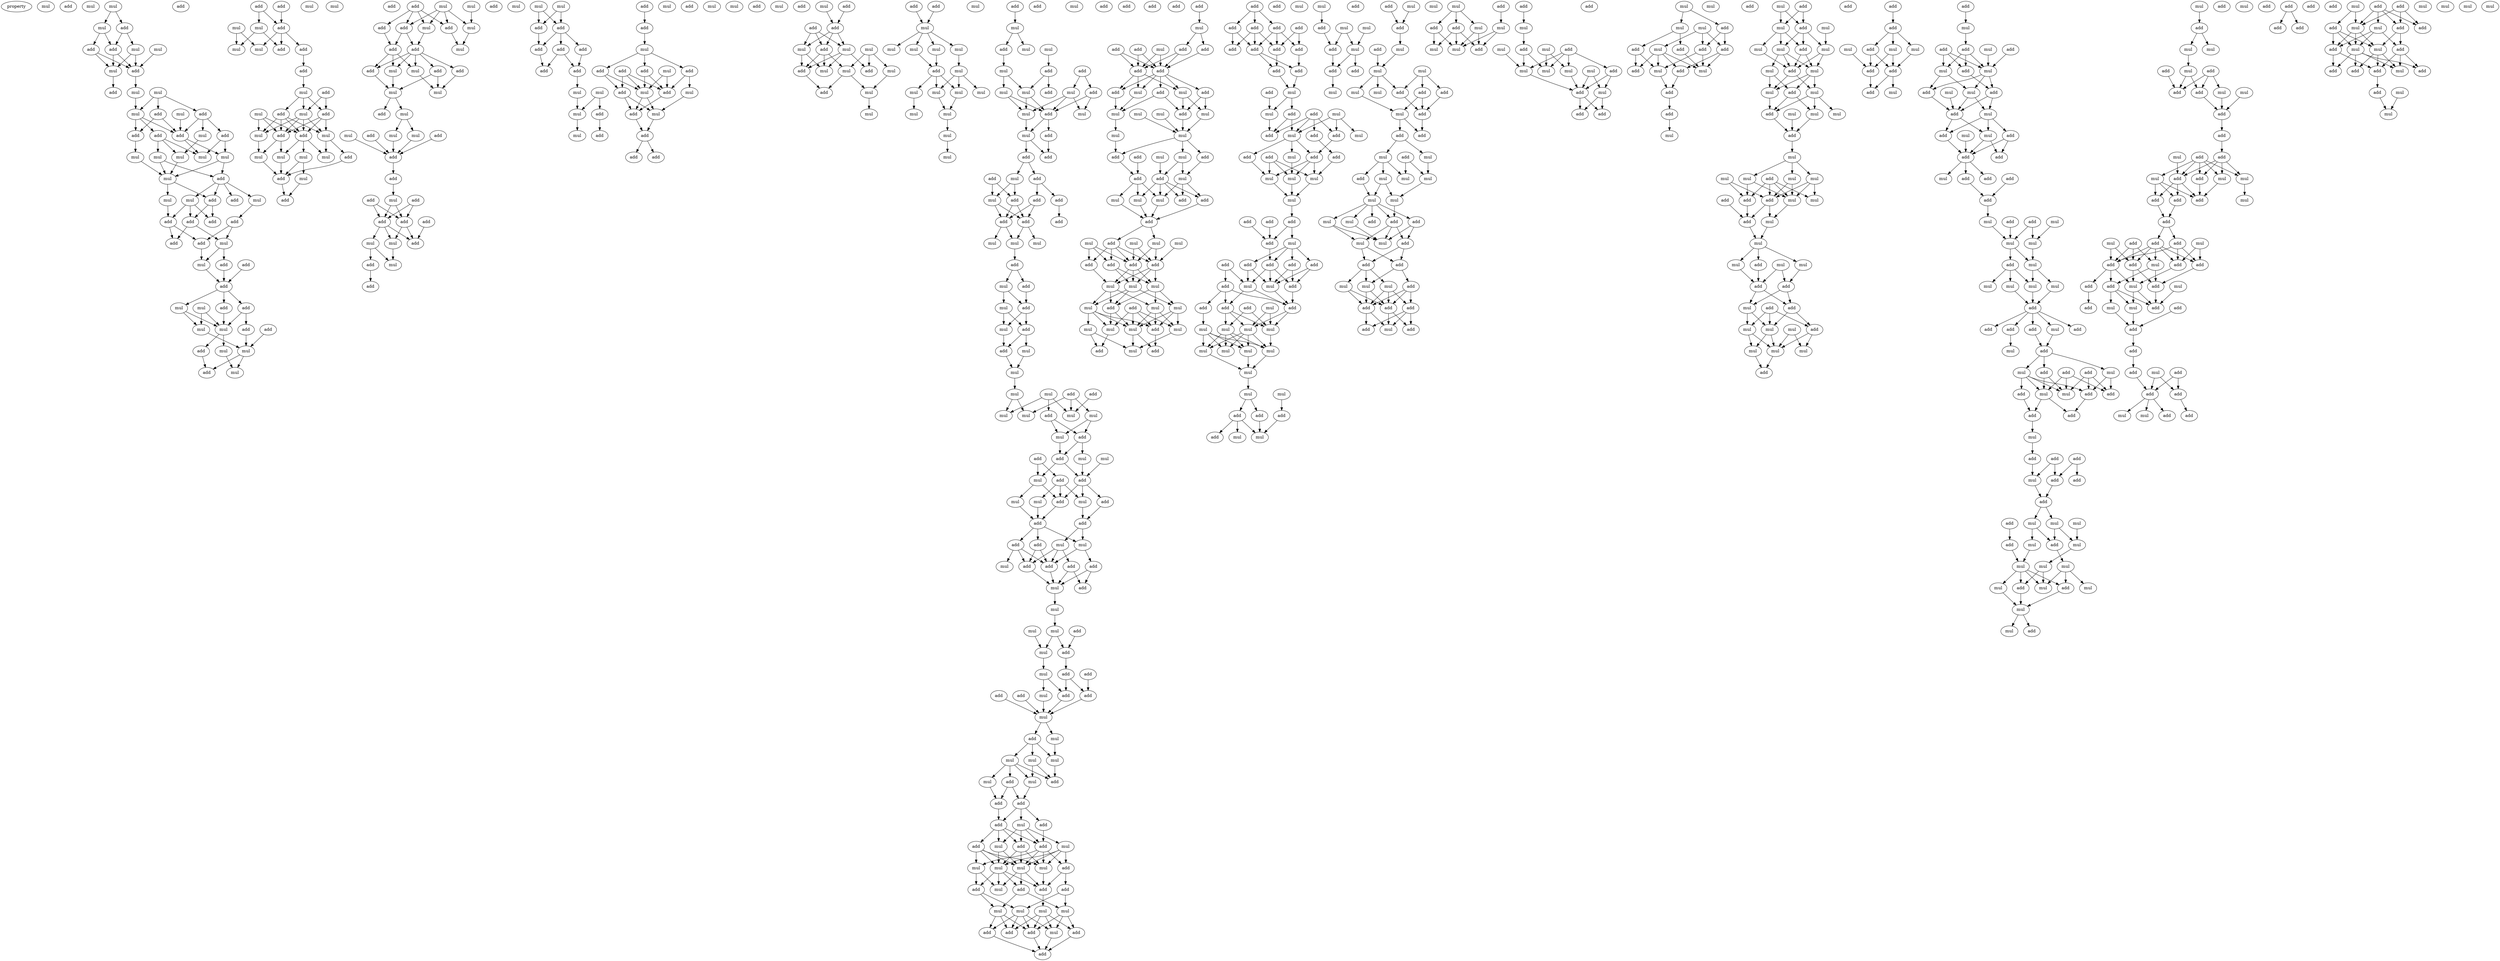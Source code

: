 digraph {
    node [fontcolor=black]
    property [mul=2,lf=1.3]
    0 [ label = mul ];
    1 [ label = add ];
    2 [ label = mul ];
    3 [ label = mul ];
    4 [ label = add ];
    5 [ label = mul ];
    6 [ label = add ];
    7 [ label = add ];
    8 [ label = add ];
    9 [ label = mul ];
    10 [ label = mul ];
    11 [ label = mul ];
    12 [ label = add ];
    13 [ label = mul ];
    14 [ label = mul ];
    15 [ label = add ];
    16 [ label = mul ];
    17 [ label = mul ];
    18 [ label = add ];
    19 [ label = add ];
    20 [ label = add ];
    21 [ label = add ];
    22 [ label = add ];
    23 [ label = mul ];
    24 [ label = add ];
    25 [ label = mul ];
    26 [ label = mul ];
    27 [ label = mul ];
    28 [ label = mul ];
    29 [ label = mul ];
    30 [ label = mul ];
    31 [ label = add ];
    32 [ label = add ];
    33 [ label = mul ];
    34 [ label = mul ];
    35 [ label = add ];
    36 [ label = mul ];
    37 [ label = add ];
    38 [ label = add ];
    39 [ label = add ];
    40 [ label = add ];
    41 [ label = add ];
    42 [ label = mul ];
    43 [ label = add ];
    44 [ label = add ];
    45 [ label = mul ];
    46 [ label = add ];
    47 [ label = add ];
    48 [ label = add ];
    49 [ label = add ];
    50 [ label = mul ];
    51 [ label = mul ];
    52 [ label = mul ];
    53 [ label = mul ];
    54 [ label = add ];
    55 [ label = add ];
    56 [ label = mul ];
    57 [ label = mul ];
    58 [ label = add ];
    59 [ label = add ];
    60 [ label = mul ];
    61 [ label = add ];
    62 [ label = add ];
    63 [ label = mul ];
    64 [ label = add ];
    65 [ label = mul ];
    66 [ label = mul ];
    67 [ label = mul ];
    68 [ label = mul ];
    69 [ label = add ];
    70 [ label = add ];
    71 [ label = add ];
    72 [ label = mul ];
    73 [ label = add ];
    74 [ label = mul ];
    75 [ label = mul ];
    76 [ label = add ];
    77 [ label = add ];
    78 [ label = add ];
    79 [ label = mul ];
    80 [ label = add ];
    81 [ label = mul ];
    82 [ label = mul ];
    83 [ label = add ];
    84 [ label = mul ];
    85 [ label = mul ];
    86 [ label = mul ];
    87 [ label = add ];
    88 [ label = mul ];
    89 [ label = mul ];
    90 [ label = add ];
    91 [ label = add ];
    92 [ label = mul ];
    93 [ label = add ];
    94 [ label = mul ];
    95 [ label = add ];
    96 [ label = mul ];
    97 [ label = add ];
    98 [ label = add ];
    99 [ label = mul ];
    100 [ label = add ];
    101 [ label = mul ];
    102 [ label = add ];
    103 [ label = mul ];
    104 [ label = mul ];
    105 [ label = add ];
    106 [ label = add ];
    107 [ label = add ];
    108 [ label = mul ];
    109 [ label = mul ];
    110 [ label = add ];
    111 [ label = mul ];
    112 [ label = mul ];
    113 [ label = add ];
    114 [ label = mul ];
    115 [ label = mul ];
    116 [ label = add ];
    117 [ label = add ];
    118 [ label = add ];
    119 [ label = add ];
    120 [ label = add ];
    121 [ label = mul ];
    122 [ label = add ];
    123 [ label = add ];
    124 [ label = add ];
    125 [ label = add ];
    126 [ label = mul ];
    127 [ label = mul ];
    128 [ label = add ];
    129 [ label = add ];
    130 [ label = mul ];
    131 [ label = add ];
    132 [ label = mul ];
    133 [ label = mul ];
    134 [ label = mul ];
    135 [ label = add ];
    136 [ label = add ];
    137 [ label = add ];
    138 [ label = add ];
    139 [ label = add ];
    140 [ label = add ];
    141 [ label = add ];
    142 [ label = mul ];
    143 [ label = mul ];
    144 [ label = mul ];
    145 [ label = add ];
    146 [ label = add ];
    147 [ label = add ];
    148 [ label = add ];
    149 [ label = mul ];
    150 [ label = mul ];
    151 [ label = mul ];
    152 [ label = add ];
    153 [ label = add ];
    154 [ label = add ];
    155 [ label = add ];
    156 [ label = mul ];
    157 [ label = add ];
    158 [ label = add ];
    159 [ label = mul ];
    160 [ label = mul ];
    161 [ label = add ];
    162 [ label = add ];
    163 [ label = add ];
    164 [ label = add ];
    165 [ label = mul ];
    166 [ label = add ];
    167 [ label = mul ];
    168 [ label = mul ];
    169 [ label = add ];
    170 [ label = mul ];
    171 [ label = add ];
    172 [ label = mul ];
    173 [ label = add ];
    174 [ label = add ];
    175 [ label = add ];
    176 [ label = mul ];
    177 [ label = add ];
    178 [ label = mul ];
    179 [ label = mul ];
    180 [ label = mul ];
    181 [ label = mul ];
    182 [ label = add ];
    183 [ label = mul ];
    184 [ label = add ];
    185 [ label = add ];
    186 [ label = mul ];
    187 [ label = add ];
    188 [ label = mul ];
    189 [ label = add ];
    190 [ label = mul ];
    191 [ label = mul ];
    192 [ label = mul ];
    193 [ label = mul ];
    194 [ label = mul ];
    195 [ label = add ];
    196 [ label = mul ];
    197 [ label = mul ];
    198 [ label = mul ];
    199 [ label = mul ];
    200 [ label = mul ];
    201 [ label = mul ];
    202 [ label = mul ];
    203 [ label = mul ];
    204 [ label = mul ];
    205 [ label = mul ];
    206 [ label = add ];
    207 [ label = mul ];
    208 [ label = mul ];
    209 [ label = mul ];
    210 [ label = add ];
    211 [ label = add ];
    212 [ label = mul ];
    213 [ label = add ];
    214 [ label = mul ];
    215 [ label = add ];
    216 [ label = add ];
    217 [ label = mul ];
    218 [ label = mul ];
    219 [ label = mul ];
    220 [ label = mul ];
    221 [ label = add ];
    222 [ label = mul ];
    223 [ label = add ];
    224 [ label = add ];
    225 [ label = add ];
    226 [ label = add ];
    227 [ label = mul ];
    228 [ label = add ];
    229 [ label = add ];
    230 [ label = mul ];
    231 [ label = add ];
    232 [ label = add ];
    233 [ label = add ];
    234 [ label = mul ];
    235 [ label = add ];
    236 [ label = add ];
    237 [ label = add ];
    238 [ label = add ];
    239 [ label = mul ];
    240 [ label = mul ];
    241 [ label = mul ];
    242 [ label = add ];
    243 [ label = add ];
    244 [ label = mul ];
    245 [ label = mul ];
    246 [ label = add ];
    247 [ label = add ];
    248 [ label = mul ];
    249 [ label = add ];
    250 [ label = add ];
    251 [ label = add ];
    252 [ label = mul ];
    253 [ label = mul ];
    254 [ label = add ];
    255 [ label = add ];
    256 [ label = mul ];
    257 [ label = add ];
    258 [ label = mul ];
    259 [ label = mul ];
    260 [ label = mul ];
    261 [ label = add ];
    262 [ label = mul ];
    263 [ label = mul ];
    264 [ label = mul ];
    265 [ label = add ];
    266 [ label = add ];
    267 [ label = mul ];
    268 [ label = mul ];
    269 [ label = add ];
    270 [ label = add ];
    271 [ label = mul ];
    272 [ label = add ];
    273 [ label = add ];
    274 [ label = mul ];
    275 [ label = add ];
    276 [ label = mul ];
    277 [ label = mul ];
    278 [ label = add ];
    279 [ label = add ];
    280 [ label = add ];
    281 [ label = add ];
    282 [ label = mul ];
    283 [ label = mul ];
    284 [ label = add ];
    285 [ label = mul ];
    286 [ label = add ];
    287 [ label = add ];
    288 [ label = add ];
    289 [ label = mul ];
    290 [ label = add ];
    291 [ label = mul ];
    292 [ label = add ];
    293 [ label = mul ];
    294 [ label = mul ];
    295 [ label = add ];
    296 [ label = mul ];
    297 [ label = add ];
    298 [ label = add ];
    299 [ label = mul ];
    300 [ label = add ];
    301 [ label = add ];
    302 [ label = mul ];
    303 [ label = add ];
    304 [ label = add ];
    305 [ label = mul ];
    306 [ label = mul ];
    307 [ label = add ];
    308 [ label = mul ];
    309 [ label = mul ];
    310 [ label = mul ];
    311 [ label = add ];
    312 [ label = mul ];
    313 [ label = add ];
    314 [ label = mul ];
    315 [ label = add ];
    316 [ label = add ];
    317 [ label = add ];
    318 [ label = add ];
    319 [ label = mul ];
    320 [ label = add ];
    321 [ label = mul ];
    322 [ label = add ];
    323 [ label = mul ];
    324 [ label = add ];
    325 [ label = add ];
    326 [ label = mul ];
    327 [ label = mul ];
    328 [ label = mul ];
    329 [ label = mul ];
    330 [ label = mul ];
    331 [ label = add ];
    332 [ label = add ];
    333 [ label = add ];
    334 [ label = add ];
    335 [ label = mul ];
    336 [ label = mul ];
    337 [ label = mul ];
    338 [ label = mul ];
    339 [ label = add ];
    340 [ label = add ];
    341 [ label = mul ];
    342 [ label = add ];
    343 [ label = add ];
    344 [ label = add ];
    345 [ label = add ];
    346 [ label = mul ];
    347 [ label = add ];
    348 [ label = add ];
    349 [ label = mul ];
    350 [ label = add ];
    351 [ label = add ];
    352 [ label = add ];
    353 [ label = add ];
    354 [ label = add ];
    355 [ label = add ];
    356 [ label = mul ];
    357 [ label = add ];
    358 [ label = mul ];
    359 [ label = mul ];
    360 [ label = add ];
    361 [ label = mul ];
    362 [ label = mul ];
    363 [ label = mul ];
    364 [ label = mul ];
    365 [ label = mul ];
    366 [ label = mul ];
    367 [ label = add ];
    368 [ label = add ];
    369 [ label = add ];
    370 [ label = mul ];
    371 [ label = mul ];
    372 [ label = add ];
    373 [ label = add ];
    374 [ label = mul ];
    375 [ label = add ];
    376 [ label = mul ];
    377 [ label = add ];
    378 [ label = mul ];
    379 [ label = add ];
    380 [ label = mul ];
    381 [ label = mul ];
    382 [ label = mul ];
    383 [ label = mul ];
    384 [ label = add ];
    385 [ label = add ];
    386 [ label = add ];
    387 [ label = add ];
    388 [ label = add ];
    389 [ label = mul ];
    390 [ label = mul ];
    391 [ label = mul ];
    392 [ label = add ];
    393 [ label = mul ];
    394 [ label = mul ];
    395 [ label = mul ];
    396 [ label = add ];
    397 [ label = mul ];
    398 [ label = mul ];
    399 [ label = mul ];
    400 [ label = add ];
    401 [ label = mul ];
    402 [ label = add ];
    403 [ label = add ];
    404 [ label = mul ];
    405 [ label = add ];
    406 [ label = add ];
    407 [ label = add ];
    408 [ label = add ];
    409 [ label = add ];
    410 [ label = add ];
    411 [ label = add ];
    412 [ label = add ];
    413 [ label = add ];
    414 [ label = add ];
    415 [ label = add ];
    416 [ label = mul ];
    417 [ label = add ];
    418 [ label = add ];
    419 [ label = mul ];
    420 [ label = add ];
    421 [ label = mul ];
    422 [ label = add ];
    423 [ label = add ];
    424 [ label = mul ];
    425 [ label = mul ];
    426 [ label = add ];
    427 [ label = mul ];
    428 [ label = add ];
    429 [ label = add ];
    430 [ label = add ];
    431 [ label = add ];
    432 [ label = mul ];
    433 [ label = mul ];
    434 [ label = mul ];
    435 [ label = mul ];
    436 [ label = add ];
    437 [ label = add ];
    438 [ label = add ];
    439 [ label = mul ];
    440 [ label = add ];
    441 [ label = add ];
    442 [ label = add ];
    443 [ label = add ];
    444 [ label = add ];
    445 [ label = add ];
    446 [ label = mul ];
    447 [ label = add ];
    448 [ label = mul ];
    449 [ label = add ];
    450 [ label = add ];
    451 [ label = mul ];
    452 [ label = add ];
    453 [ label = add ];
    454 [ label = add ];
    455 [ label = mul ];
    456 [ label = mul ];
    457 [ label = mul ];
    458 [ label = mul ];
    459 [ label = mul ];
    460 [ label = mul ];
    461 [ label = mul ];
    462 [ label = mul ];
    463 [ label = mul ];
    464 [ label = mul ];
    465 [ label = mul ];
    466 [ label = add ];
    467 [ label = add ];
    468 [ label = add ];
    469 [ label = add ];
    470 [ label = add ];
    471 [ label = mul ];
    472 [ label = mul ];
    473 [ label = mul ];
    474 [ label = mul ];
    475 [ label = mul ];
    476 [ label = mul ];
    477 [ label = add ];
    478 [ label = add ];
    479 [ label = add ];
    480 [ label = mul ];
    481 [ label = add ];
    482 [ label = add ];
    483 [ label = mul ];
    484 [ label = add ];
    485 [ label = mul ];
    486 [ label = add ];
    487 [ label = add ];
    488 [ label = mul ];
    489 [ label = mul ];
    490 [ label = mul ];
    491 [ label = mul ];
    492 [ label = mul ];
    493 [ label = add ];
    494 [ label = add ];
    495 [ label = add ];
    496 [ label = add ];
    497 [ label = mul ];
    498 [ label = add ];
    499 [ label = add ];
    500 [ label = mul ];
    501 [ label = mul ];
    502 [ label = add ];
    503 [ label = mul ];
    504 [ label = mul ];
    505 [ label = add ];
    506 [ label = mul ];
    507 [ label = mul ];
    508 [ label = mul ];
    509 [ label = add ];
    510 [ label = mul ];
    511 [ label = add ];
    512 [ label = mul ];
    513 [ label = add ];
    514 [ label = mul ];
    515 [ label = mul ];
    516 [ label = add ];
    517 [ label = add ];
    518 [ label = add ];
    519 [ label = mul ];
    520 [ label = mul ];
    521 [ label = mul ];
    522 [ label = add ];
    523 [ label = mul ];
    524 [ label = add ];
    525 [ label = add ];
    526 [ label = add ];
    527 [ label = add ];
    528 [ label = mul ];
    529 [ label = add ];
    530 [ label = add ];
    531 [ label = mul ];
    532 [ label = mul ];
    533 [ label = add ];
    534 [ label = mul ];
    535 [ label = add ];
    536 [ label = mul ];
    537 [ label = mul ];
    538 [ label = add ];
    539 [ label = add ];
    540 [ label = mul ];
    541 [ label = mul ];
    542 [ label = mul ];
    543 [ label = add ];
    544 [ label = add ];
    545 [ label = mul ];
    546 [ label = mul ];
    547 [ label = mul ];
    548 [ label = add ];
    549 [ label = mul ];
    550 [ label = mul ];
    551 [ label = add ];
    552 [ label = add ];
    553 [ label = add ];
    554 [ label = add ];
    555 [ label = mul ];
    556 [ label = add ];
    557 [ label = mul ];
    558 [ label = mul ];
    559 [ label = mul ];
    560 [ label = add ];
    561 [ label = add ];
    562 [ label = add ];
    563 [ label = add ];
    564 [ label = add ];
    565 [ label = mul ];
    566 [ label = mul ];
    567 [ label = add ];
    568 [ label = add ];
    569 [ label = mul ];
    570 [ label = add ];
    571 [ label = add ];
    572 [ label = mul ];
    573 [ label = mul ];
    574 [ label = add ];
    575 [ label = add ];
    576 [ label = mul ];
    577 [ label = mul ];
    578 [ label = mul ];
    579 [ label = mul ];
    580 [ label = mul ];
    581 [ label = add ];
    582 [ label = mul ];
    583 [ label = add ];
    584 [ label = mul ];
    585 [ label = add ];
    586 [ label = mul ];
    587 [ label = mul ];
    588 [ label = mul ];
    589 [ label = add ];
    590 [ label = mul ];
    591 [ label = add ];
    592 [ label = mul ];
    593 [ label = add ];
    594 [ label = mul ];
    595 [ label = mul ];
    596 [ label = mul ];
    597 [ label = mul ];
    598 [ label = add ];
    599 [ label = mul ];
    600 [ label = add ];
    601 [ label = mul ];
    602 [ label = mul ];
    603 [ label = add ];
    604 [ label = add ];
    605 [ label = add ];
    606 [ label = mul ];
    607 [ label = mul ];
    608 [ label = add ];
    609 [ label = mul ];
    610 [ label = mul ];
    611 [ label = mul ];
    612 [ label = add ];
    613 [ label = add ];
    614 [ label = add ];
    615 [ label = add ];
    616 [ label = mul ];
    617 [ label = mul ];
    618 [ label = add ];
    619 [ label = mul ];
    620 [ label = mul ];
    621 [ label = mul ];
    622 [ label = mul ];
    623 [ label = mul ];
    624 [ label = add ];
    625 [ label = add ];
    626 [ label = add ];
    627 [ label = mul ];
    628 [ label = mul ];
    629 [ label = mul ];
    630 [ label = add ];
    631 [ label = add ];
    632 [ label = add ];
    633 [ label = add ];
    634 [ label = mul ];
    635 [ label = add ];
    636 [ label = mul ];
    637 [ label = add ];
    638 [ label = add ];
    639 [ label = mul ];
    640 [ label = add ];
    641 [ label = mul ];
    642 [ label = add ];
    643 [ label = mul ];
    644 [ label = mul ];
    645 [ label = add ];
    646 [ label = mul ];
    647 [ label = add ];
    648 [ label = mul ];
    649 [ label = add ];
    650 [ label = add ];
    651 [ label = mul ];
    652 [ label = add ];
    653 [ label = mul ];
    654 [ label = add ];
    655 [ label = add ];
    656 [ label = mul ];
    657 [ label = add ];
    658 [ label = add ];
    659 [ label = add ];
    660 [ label = add ];
    661 [ label = add ];
    662 [ label = add ];
    663 [ label = mul ];
    664 [ label = mul ];
    665 [ label = mul ];
    666 [ label = mul ];
    667 [ label = mul ];
    668 [ label = add ];
    669 [ label = mul ];
    670 [ label = mul ];
    671 [ label = mul ];
    672 [ label = mul ];
    673 [ label = add ];
    674 [ label = add ];
    675 [ label = add ];
    676 [ label = mul ];
    677 [ label = add ];
    678 [ label = add ];
    679 [ label = mul ];
    680 [ label = add ];
    681 [ label = add ];
    682 [ label = mul ];
    683 [ label = add ];
    684 [ label = add ];
    685 [ label = mul ];
    686 [ label = mul ];
    687 [ label = add ];
    688 [ label = add ];
    689 [ label = mul ];
    690 [ label = add ];
    691 [ label = add ];
    692 [ label = add ];
    693 [ label = mul ];
    694 [ label = add ];
    695 [ label = add ];
    696 [ label = add ];
    697 [ label = add ];
    698 [ label = mul ];
    699 [ label = add ];
    700 [ label = add ];
    701 [ label = mul ];
    702 [ label = add ];
    703 [ label = mul ];
    704 [ label = mul ];
    705 [ label = add ];
    706 [ label = add ];
    707 [ label = mul ];
    708 [ label = mul ];
    709 [ label = mul ];
    710 [ label = mul ];
    711 [ label = mul ];
    712 [ label = mul ];
    713 [ label = mul ];
    714 [ label = add ];
    715 [ label = add ];
    716 [ label = mul ];
    717 [ label = mul ];
    718 [ label = mul ];
    719 [ label = mul ];
    720 [ label = add ];
    721 [ label = add ];
    722 [ label = mul ];
    723 [ label = add ];
    724 [ label = mul ];
    725 [ label = add ];
    726 [ label = mul ];
    727 [ label = add ];
    728 [ label = mul ];
    729 [ label = add ];
    730 [ label = mul ];
    731 [ label = add ];
    732 [ label = add ];
    733 [ label = add ];
    734 [ label = mul ];
    735 [ label = add ];
    736 [ label = add ];
    737 [ label = mul ];
    738 [ label = mul ];
    739 [ label = add ];
    740 [ label = add ];
    741 [ label = mul ];
    742 [ label = add ];
    743 [ label = add ];
    744 [ label = add ];
    745 [ label = mul ];
    746 [ label = add ];
    747 [ label = add ];
    748 [ label = mul ];
    749 [ label = add ];
    750 [ label = mul ];
    751 [ label = add ];
    752 [ label = add ];
    753 [ label = add ];
    754 [ label = add ];
    755 [ label = mul ];
    756 [ label = add ];
    757 [ label = mul ];
    758 [ label = mul ];
    759 [ label = add ];
    760 [ label = add ];
    761 [ label = add ];
    762 [ label = add ];
    763 [ label = add ];
    764 [ label = mul ];
    765 [ label = add ];
    766 [ label = mul ];
    767 [ label = add ];
    768 [ label = add ];
    769 [ label = mul ];
    770 [ label = add ];
    771 [ label = mul ];
    772 [ label = add ];
    773 [ label = add ];
    774 [ label = add ];
    775 [ label = add ];
    776 [ label = add ];
    777 [ label = add ];
    778 [ label = mul ];
    779 [ label = mul ];
    780 [ label = add ];
    781 [ label = add ];
    782 [ label = add ];
    783 [ label = add ];
    784 [ label = add ];
    785 [ label = mul ];
    786 [ label = add ];
    787 [ label = add ];
    788 [ label = mul ];
    789 [ label = add ];
    790 [ label = add ];
    791 [ label = add ];
    792 [ label = mul ];
    793 [ label = add ];
    794 [ label = mul ];
    795 [ label = mul ];
    796 [ label = add ];
    797 [ label = add ];
    798 [ label = add ];
    799 [ label = add ];
    800 [ label = mul ];
    801 [ label = add ];
    802 [ label = add ];
    803 [ label = mul ];
    804 [ label = mul ];
    805 [ label = mul ];
    806 [ label = mul ];
    807 [ label = mul ];
    808 [ label = mul ];
    3 -> 4 [ name = 0 ];
    3 -> 5 [ name = 1 ];
    4 -> 7 [ name = 2 ];
    4 -> 9 [ name = 3 ];
    5 -> 6 [ name = 4 ];
    5 -> 7 [ name = 5 ];
    6 -> 11 [ name = 6 ];
    6 -> 12 [ name = 7 ];
    7 -> 11 [ name = 8 ];
    7 -> 12 [ name = 9 ];
    9 -> 11 [ name = 10 ];
    9 -> 12 [ name = 11 ];
    10 -> 12 [ name = 12 ];
    11 -> 15 [ name = 13 ];
    12 -> 13 [ name = 14 ];
    13 -> 17 [ name = 15 ];
    14 -> 17 [ name = 16 ];
    14 -> 18 [ name = 17 ];
    14 -> 19 [ name = 18 ];
    16 -> 22 [ name = 19 ];
    17 -> 20 [ name = 20 ];
    17 -> 22 [ name = 21 ];
    17 -> 24 [ name = 22 ];
    18 -> 20 [ name = 23 ];
    18 -> 22 [ name = 24 ];
    19 -> 21 [ name = 25 ];
    19 -> 22 [ name = 26 ];
    19 -> 23 [ name = 27 ];
    20 -> 26 [ name = 28 ];
    21 -> 25 [ name = 29 ];
    21 -> 28 [ name = 30 ];
    22 -> 25 [ name = 31 ];
    22 -> 28 [ name = 32 ];
    23 -> 27 [ name = 33 ];
    24 -> 25 [ name = 34 ];
    24 -> 27 [ name = 35 ];
    24 -> 29 [ name = 36 ];
    26 -> 30 [ name = 37 ];
    27 -> 30 [ name = 38 ];
    28 -> 30 [ name = 39 ];
    28 -> 31 [ name = 40 ];
    29 -> 30 [ name = 41 ];
    29 -> 31 [ name = 42 ];
    30 -> 32 [ name = 43 ];
    30 -> 36 [ name = 44 ];
    31 -> 32 [ name = 45 ];
    31 -> 33 [ name = 46 ];
    31 -> 34 [ name = 47 ];
    31 -> 35 [ name = 48 ];
    32 -> 38 [ name = 49 ];
    32 -> 40 [ name = 50 ];
    33 -> 37 [ name = 51 ];
    33 -> 38 [ name = 52 ];
    33 -> 40 [ name = 53 ];
    34 -> 39 [ name = 54 ];
    36 -> 37 [ name = 55 ];
    37 -> 41 [ name = 56 ];
    37 -> 43 [ name = 57 ];
    38 -> 42 [ name = 58 ];
    38 -> 43 [ name = 59 ];
    39 -> 41 [ name = 60 ];
    39 -> 42 [ name = 61 ];
    41 -> 45 [ name = 62 ];
    42 -> 45 [ name = 63 ];
    42 -> 46 [ name = 64 ];
    44 -> 47 [ name = 65 ];
    45 -> 47 [ name = 66 ];
    46 -> 47 [ name = 67 ];
    47 -> 48 [ name = 68 ];
    47 -> 49 [ name = 69 ];
    47 -> 51 [ name = 70 ];
    48 -> 53 [ name = 71 ];
    48 -> 55 [ name = 72 ];
    49 -> 53 [ name = 73 ];
    50 -> 52 [ name = 74 ];
    50 -> 53 [ name = 75 ];
    51 -> 52 [ name = 76 ];
    51 -> 53 [ name = 77 ];
    52 -> 56 [ name = 78 ];
    53 -> 57 [ name = 79 ];
    53 -> 58 [ name = 80 ];
    54 -> 56 [ name = 81 ];
    55 -> 56 [ name = 82 ];
    56 -> 59 [ name = 83 ];
    56 -> 60 [ name = 84 ];
    57 -> 60 [ name = 85 ];
    58 -> 59 [ name = 86 ];
    61 -> 64 [ name = 87 ];
    62 -> 63 [ name = 88 ];
    62 -> 64 [ name = 89 ];
    63 -> 68 [ name = 90 ];
    63 -> 70 [ name = 91 ];
    64 -> 67 [ name = 92 ];
    64 -> 69 [ name = 93 ];
    64 -> 70 [ name = 94 ];
    66 -> 67 [ name = 95 ];
    66 -> 68 [ name = 96 ];
    69 -> 71 [ name = 97 ];
    71 -> 72 [ name = 98 ];
    72 -> 74 [ name = 99 ];
    72 -> 76 [ name = 100 ];
    72 -> 77 [ name = 101 ];
    73 -> 74 [ name = 102 ];
    73 -> 76 [ name = 103 ];
    74 -> 78 [ name = 104 ];
    74 -> 79 [ name = 105 ];
    74 -> 80 [ name = 106 ];
    74 -> 81 [ name = 107 ];
    75 -> 78 [ name = 108 ];
    75 -> 80 [ name = 109 ];
    75 -> 81 [ name = 110 ];
    76 -> 78 [ name = 111 ];
    76 -> 79 [ name = 112 ];
    76 -> 80 [ name = 113 ];
    77 -> 78 [ name = 114 ];
    77 -> 79 [ name = 115 ];
    77 -> 80 [ name = 116 ];
    77 -> 81 [ name = 117 ];
    78 -> 84 [ name = 118 ];
    78 -> 86 [ name = 119 ];
    79 -> 82 [ name = 120 ];
    79 -> 83 [ name = 121 ];
    80 -> 82 [ name = 122 ];
    80 -> 84 [ name = 123 ];
    80 -> 85 [ name = 124 ];
    81 -> 86 [ name = 125 ];
    83 -> 87 [ name = 126 ];
    84 -> 87 [ name = 127 ];
    85 -> 87 [ name = 128 ];
    85 -> 88 [ name = 129 ];
    86 -> 87 [ name = 130 ];
    87 -> 90 [ name = 131 ];
    88 -> 90 [ name = 132 ];
    92 -> 96 [ name = 133 ];
    92 -> 97 [ name = 134 ];
    92 -> 98 [ name = 135 ];
    92 -> 99 [ name = 136 ];
    93 -> 95 [ name = 137 ];
    93 -> 96 [ name = 138 ];
    93 -> 97 [ name = 139 ];
    93 -> 98 [ name = 140 ];
    94 -> 99 [ name = 141 ];
    95 -> 100 [ name = 142 ];
    96 -> 102 [ name = 143 ];
    97 -> 101 [ name = 144 ];
    98 -> 100 [ name = 145 ];
    98 -> 102 [ name = 146 ];
    99 -> 101 [ name = 147 ];
    100 -> 103 [ name = 148 ];
    100 -> 104 [ name = 149 ];
    100 -> 106 [ name = 150 ];
    102 -> 103 [ name = 151 ];
    102 -> 104 [ name = 152 ];
    102 -> 105 [ name = 153 ];
    102 -> 106 [ name = 154 ];
    102 -> 107 [ name = 155 ];
    103 -> 108 [ name = 156 ];
    104 -> 109 [ name = 157 ];
    105 -> 108 [ name = 158 ];
    105 -> 109 [ name = 159 ];
    106 -> 108 [ name = 160 ];
    107 -> 109 [ name = 161 ];
    108 -> 110 [ name = 162 ];
    108 -> 111 [ name = 163 ];
    111 -> 114 [ name = 164 ];
    111 -> 115 [ name = 165 ];
    112 -> 117 [ name = 166 ];
    113 -> 117 [ name = 167 ];
    114 -> 117 [ name = 168 ];
    115 -> 117 [ name = 169 ];
    116 -> 117 [ name = 170 ];
    117 -> 118 [ name = 171 ];
    118 -> 121 [ name = 172 ];
    120 -> 124 [ name = 173 ];
    120 -> 125 [ name = 174 ];
    121 -> 124 [ name = 175 ];
    121 -> 125 [ name = 176 ];
    122 -> 124 [ name = 177 ];
    122 -> 125 [ name = 178 ];
    123 -> 128 [ name = 179 ];
    124 -> 126 [ name = 180 ];
    124 -> 128 [ name = 181 ];
    125 -> 126 [ name = 182 ];
    125 -> 127 [ name = 183 ];
    125 -> 128 [ name = 184 ];
    126 -> 130 [ name = 185 ];
    127 -> 129 [ name = 186 ];
    127 -> 130 [ name = 187 ];
    129 -> 131 [ name = 188 ];
    133 -> 135 [ name = 189 ];
    133 -> 136 [ name = 190 ];
    134 -> 135 [ name = 191 ];
    134 -> 136 [ name = 192 ];
    135 -> 137 [ name = 193 ];
    136 -> 137 [ name = 194 ];
    136 -> 138 [ name = 195 ];
    136 -> 139 [ name = 196 ];
    137 -> 140 [ name = 197 ];
    138 -> 140 [ name = 198 ];
    138 -> 141 [ name = 199 ];
    139 -> 141 [ name = 200 ];
    141 -> 142 [ name = 201 ];
    142 -> 144 [ name = 202 ];
    143 -> 144 [ name = 203 ];
    143 -> 146 [ name = 204 ];
    144 -> 149 [ name = 205 ];
    145 -> 148 [ name = 206 ];
    146 -> 147 [ name = 207 ];
    148 -> 150 [ name = 208 ];
    150 -> 153 [ name = 209 ];
    150 -> 154 [ name = 210 ];
    150 -> 155 [ name = 211 ];
    151 -> 157 [ name = 212 ];
    151 -> 159 [ name = 213 ];
    152 -> 157 [ name = 214 ];
    152 -> 158 [ name = 215 ];
    152 -> 159 [ name = 216 ];
    153 -> 157 [ name = 217 ];
    153 -> 159 [ name = 218 ];
    154 -> 158 [ name = 219 ];
    154 -> 159 [ name = 220 ];
    155 -> 156 [ name = 221 ];
    155 -> 157 [ name = 222 ];
    156 -> 160 [ name = 223 ];
    157 -> 161 [ name = 224 ];
    158 -> 160 [ name = 225 ];
    158 -> 161 [ name = 226 ];
    159 -> 160 [ name = 227 ];
    159 -> 161 [ name = 228 ];
    160 -> 162 [ name = 229 ];
    161 -> 162 [ name = 230 ];
    162 -> 163 [ name = 231 ];
    162 -> 164 [ name = 232 ];
    172 -> 175 [ name = 233 ];
    173 -> 175 [ name = 234 ];
    174 -> 176 [ name = 235 ];
    174 -> 177 [ name = 236 ];
    174 -> 179 [ name = 237 ];
    175 -> 176 [ name = 238 ];
    175 -> 177 [ name = 239 ];
    175 -> 179 [ name = 240 ];
    176 -> 181 [ name = 241 ];
    176 -> 182 [ name = 242 ];
    177 -> 181 [ name = 243 ];
    177 -> 182 [ name = 244 ];
    177 -> 183 [ name = 245 ];
    178 -> 180 [ name = 246 ];
    178 -> 183 [ name = 247 ];
    178 -> 184 [ name = 248 ];
    179 -> 181 [ name = 249 ];
    179 -> 182 [ name = 250 ];
    179 -> 184 [ name = 251 ];
    180 -> 186 [ name = 252 ];
    182 -> 185 [ name = 253 ];
    183 -> 185 [ name = 254 ];
    183 -> 186 [ name = 255 ];
    186 -> 188 [ name = 256 ];
    187 -> 190 [ name = 257 ];
    189 -> 190 [ name = 258 ];
    190 -> 191 [ name = 259 ];
    190 -> 192 [ name = 260 ];
    190 -> 193 [ name = 261 ];
    190 -> 194 [ name = 262 ];
    192 -> 195 [ name = 263 ];
    193 -> 195 [ name = 264 ];
    194 -> 196 [ name = 265 ];
    195 -> 197 [ name = 266 ];
    195 -> 198 [ name = 267 ];
    195 -> 200 [ name = 268 ];
    196 -> 197 [ name = 269 ];
    196 -> 199 [ name = 270 ];
    196 -> 200 [ name = 271 ];
    197 -> 202 [ name = 272 ];
    198 -> 203 [ name = 273 ];
    200 -> 202 [ name = 274 ];
    202 -> 204 [ name = 275 ];
    204 -> 205 [ name = 276 ];
    206 -> 207 [ name = 277 ];
    207 -> 209 [ name = 278 ];
    207 -> 210 [ name = 279 ];
    208 -> 213 [ name = 280 ];
    210 -> 212 [ name = 281 ];
    211 -> 215 [ name = 282 ];
    211 -> 218 [ name = 283 ];
    212 -> 214 [ name = 284 ];
    212 -> 217 [ name = 285 ];
    213 -> 216 [ name = 286 ];
    213 -> 217 [ name = 287 ];
    214 -> 220 [ name = 288 ];
    214 -> 221 [ name = 289 ];
    215 -> 219 [ name = 290 ];
    215 -> 221 [ name = 291 ];
    217 -> 220 [ name = 292 ];
    217 -> 221 [ name = 293 ];
    218 -> 219 [ name = 294 ];
    218 -> 220 [ name = 295 ];
    218 -> 221 [ name = 296 ];
    220 -> 222 [ name = 297 ];
    221 -> 222 [ name = 298 ];
    221 -> 223 [ name = 299 ];
    222 -> 225 [ name = 300 ];
    222 -> 226 [ name = 301 ];
    223 -> 225 [ name = 302 ];
    226 -> 229 [ name = 303 ];
    226 -> 230 [ name = 304 ];
    228 -> 233 [ name = 305 ];
    228 -> 234 [ name = 306 ];
    229 -> 231 [ name = 307 ];
    229 -> 232 [ name = 308 ];
    230 -> 233 [ name = 309 ];
    230 -> 234 [ name = 310 ];
    231 -> 236 [ name = 311 ];
    232 -> 235 [ name = 312 ];
    232 -> 237 [ name = 313 ];
    233 -> 235 [ name = 314 ];
    233 -> 237 [ name = 315 ];
    234 -> 235 [ name = 316 ];
    234 -> 237 [ name = 317 ];
    235 -> 239 [ name = 318 ];
    235 -> 241 [ name = 319 ];
    237 -> 239 [ name = 320 ];
    237 -> 240 [ name = 321 ];
    239 -> 242 [ name = 322 ];
    242 -> 243 [ name = 323 ];
    242 -> 244 [ name = 324 ];
    243 -> 246 [ name = 325 ];
    244 -> 245 [ name = 326 ];
    244 -> 246 [ name = 327 ];
    245 -> 247 [ name = 328 ];
    245 -> 248 [ name = 329 ];
    246 -> 247 [ name = 330 ];
    246 -> 248 [ name = 331 ];
    247 -> 249 [ name = 332 ];
    247 -> 252 [ name = 333 ];
    248 -> 249 [ name = 334 ];
    249 -> 253 [ name = 335 ];
    252 -> 253 [ name = 336 ];
    253 -> 256 [ name = 337 ];
    255 -> 259 [ name = 338 ];
    255 -> 262 [ name = 339 ];
    255 -> 263 [ name = 340 ];
    256 -> 259 [ name = 341 ];
    256 -> 260 [ name = 342 ];
    257 -> 262 [ name = 343 ];
    258 -> 260 [ name = 344 ];
    258 -> 261 [ name = 345 ];
    258 -> 262 [ name = 346 ];
    261 -> 264 [ name = 347 ];
    261 -> 265 [ name = 348 ];
    263 -> 264 [ name = 349 ];
    263 -> 265 [ name = 350 ];
    264 -> 269 [ name = 351 ];
    265 -> 267 [ name = 352 ];
    265 -> 269 [ name = 353 ];
    266 -> 270 [ name = 354 ];
    266 -> 271 [ name = 355 ];
    267 -> 272 [ name = 356 ];
    268 -> 272 [ name = 357 ];
    269 -> 271 [ name = 358 ];
    269 -> 272 [ name = 359 ];
    270 -> 275 [ name = 360 ];
    270 -> 276 [ name = 361 ];
    270 -> 277 [ name = 362 ];
    271 -> 274 [ name = 363 ];
    271 -> 275 [ name = 364 ];
    272 -> 273 [ name = 365 ];
    272 -> 275 [ name = 366 ];
    272 -> 277 [ name = 367 ];
    273 -> 279 [ name = 368 ];
    274 -> 278 [ name = 369 ];
    275 -> 278 [ name = 370 ];
    276 -> 278 [ name = 371 ];
    277 -> 279 [ name = 372 ];
    278 -> 280 [ name = 373 ];
    278 -> 281 [ name = 374 ];
    278 -> 282 [ name = 375 ];
    279 -> 282 [ name = 376 ];
    279 -> 283 [ name = 377 ];
    280 -> 285 [ name = 378 ];
    280 -> 287 [ name = 379 ];
    280 -> 288 [ name = 380 ];
    281 -> 287 [ name = 381 ];
    281 -> 288 [ name = 382 ];
    282 -> 284 [ name = 383 ];
    282 -> 288 [ name = 384 ];
    283 -> 286 [ name = 385 ];
    283 -> 287 [ name = 386 ];
    283 -> 288 [ name = 387 ];
    284 -> 289 [ name = 388 ];
    284 -> 290 [ name = 389 ];
    286 -> 289 [ name = 390 ];
    286 -> 290 [ name = 391 ];
    287 -> 289 [ name = 392 ];
    288 -> 289 [ name = 393 ];
    289 -> 291 [ name = 394 ];
    291 -> 294 [ name = 395 ];
    292 -> 295 [ name = 396 ];
    293 -> 296 [ name = 397 ];
    294 -> 295 [ name = 398 ];
    294 -> 296 [ name = 399 ];
    295 -> 297 [ name = 400 ];
    296 -> 299 [ name = 401 ];
    297 -> 303 [ name = 402 ];
    297 -> 304 [ name = 403 ];
    298 -> 304 [ name = 404 ];
    299 -> 302 [ name = 405 ];
    299 -> 303 [ name = 406 ];
    300 -> 305 [ name = 407 ];
    301 -> 305 [ name = 408 ];
    302 -> 305 [ name = 409 ];
    303 -> 305 [ name = 410 ];
    304 -> 305 [ name = 411 ];
    305 -> 306 [ name = 412 ];
    305 -> 307 [ name = 413 ];
    306 -> 310 [ name = 414 ];
    307 -> 308 [ name = 415 ];
    307 -> 309 [ name = 416 ];
    307 -> 310 [ name = 417 ];
    308 -> 313 [ name = 418 ];
    308 -> 314 [ name = 419 ];
    309 -> 311 [ name = 420 ];
    309 -> 312 [ name = 421 ];
    309 -> 313 [ name = 422 ];
    309 -> 314 [ name = 423 ];
    310 -> 313 [ name = 424 ];
    311 -> 315 [ name = 425 ];
    311 -> 316 [ name = 426 ];
    312 -> 315 [ name = 427 ];
    314 -> 316 [ name = 428 ];
    315 -> 317 [ name = 429 ];
    316 -> 317 [ name = 430 ];
    316 -> 318 [ name = 431 ];
    316 -> 319 [ name = 432 ];
    317 -> 320 [ name = 433 ];
    317 -> 322 [ name = 434 ];
    317 -> 323 [ name = 435 ];
    317 -> 324 [ name = 436 ];
    318 -> 320 [ name = 437 ];
    319 -> 320 [ name = 438 ];
    319 -> 321 [ name = 439 ];
    319 -> 323 [ name = 440 ];
    319 -> 324 [ name = 441 ];
    320 -> 325 [ name = 442 ];
    320 -> 326 [ name = 443 ];
    320 -> 328 [ name = 444 ];
    320 -> 329 [ name = 445 ];
    321 -> 325 [ name = 446 ];
    321 -> 326 [ name = 447 ];
    321 -> 327 [ name = 448 ];
    321 -> 329 [ name = 449 ];
    322 -> 326 [ name = 450 ];
    322 -> 327 [ name = 451 ];
    322 -> 328 [ name = 452 ];
    322 -> 329 [ name = 453 ];
    323 -> 326 [ name = 454 ];
    323 -> 327 [ name = 455 ];
    324 -> 326 [ name = 456 ];
    324 -> 327 [ name = 457 ];
    324 -> 329 [ name = 458 ];
    325 -> 331 [ name = 459 ];
    325 -> 332 [ name = 460 ];
    326 -> 330 [ name = 461 ];
    326 -> 331 [ name = 462 ];
    326 -> 333 [ name = 463 ];
    327 -> 330 [ name = 464 ];
    327 -> 331 [ name = 465 ];
    327 -> 333 [ name = 466 ];
    327 -> 334 [ name = 467 ];
    328 -> 330 [ name = 468 ];
    328 -> 334 [ name = 469 ];
    329 -> 331 [ name = 470 ];
    331 -> 335 [ name = 471 ];
    332 -> 337 [ name = 472 ];
    332 -> 338 [ name = 473 ];
    333 -> 336 [ name = 474 ];
    333 -> 338 [ name = 475 ];
    334 -> 336 [ name = 476 ];
    334 -> 337 [ name = 477 ];
    335 -> 340 [ name = 478 ];
    335 -> 341 [ name = 479 ];
    335 -> 342 [ name = 480 ];
    335 -> 343 [ name = 481 ];
    336 -> 339 [ name = 482 ];
    336 -> 340 [ name = 483 ];
    336 -> 343 [ name = 484 ];
    337 -> 339 [ name = 485 ];
    337 -> 340 [ name = 486 ];
    337 -> 341 [ name = 487 ];
    337 -> 343 [ name = 488 ];
    338 -> 341 [ name = 489 ];
    338 -> 342 [ name = 490 ];
    338 -> 343 [ name = 491 ];
    339 -> 344 [ name = 492 ];
    341 -> 344 [ name = 493 ];
    342 -> 344 [ name = 494 ];
    343 -> 344 [ name = 495 ];
    345 -> 346 [ name = 496 ];
    346 -> 347 [ name = 497 ];
    346 -> 351 [ name = 498 ];
    347 -> 352 [ name = 499 ];
    347 -> 353 [ name = 500 ];
    348 -> 352 [ name = 501 ];
    348 -> 353 [ name = 502 ];
    349 -> 352 [ name = 503 ];
    349 -> 353 [ name = 504 ];
    350 -> 352 [ name = 505 ];
    350 -> 353 [ name = 506 ];
    351 -> 353 [ name = 507 ];
    352 -> 354 [ name = 508 ];
    352 -> 356 [ name = 509 ];
    352 -> 358 [ name = 510 ];
    353 -> 354 [ name = 511 ];
    353 -> 355 [ name = 512 ];
    353 -> 356 [ name = 513 ];
    353 -> 357 [ name = 514 ];
    353 -> 358 [ name = 515 ];
    354 -> 362 [ name = 516 ];
    355 -> 360 [ name = 517 ];
    355 -> 363 [ name = 518 ];
    356 -> 360 [ name = 519 ];
    356 -> 363 [ name = 520 ];
    357 -> 360 [ name = 521 ];
    357 -> 362 [ name = 522 ];
    358 -> 362 [ name = 523 ];
    359 -> 364 [ name = 524 ];
    360 -> 364 [ name = 525 ];
    361 -> 364 [ name = 526 ];
    362 -> 365 [ name = 527 ];
    363 -> 364 [ name = 528 ];
    364 -> 366 [ name = 529 ];
    364 -> 367 [ name = 530 ];
    364 -> 369 [ name = 531 ];
    365 -> 369 [ name = 532 ];
    366 -> 371 [ name = 533 ];
    366 -> 372 [ name = 534 ];
    367 -> 371 [ name = 535 ];
    368 -> 373 [ name = 536 ];
    369 -> 373 [ name = 537 ];
    370 -> 372 [ name = 538 ];
    371 -> 375 [ name = 539 ];
    371 -> 376 [ name = 540 ];
    371 -> 377 [ name = 541 ];
    372 -> 375 [ name = 542 ];
    372 -> 376 [ name = 543 ];
    372 -> 377 [ name = 544 ];
    372 -> 378 [ name = 545 ];
    373 -> 374 [ name = 546 ];
    373 -> 376 [ name = 547 ];
    373 -> 378 [ name = 548 ];
    374 -> 379 [ name = 549 ];
    376 -> 379 [ name = 550 ];
    377 -> 379 [ name = 551 ];
    378 -> 379 [ name = 552 ];
    379 -> 380 [ name = 553 ];
    379 -> 384 [ name = 554 ];
    380 -> 387 [ name = 555 ];
    380 -> 388 [ name = 556 ];
    381 -> 385 [ name = 557 ];
    381 -> 386 [ name = 558 ];
    381 -> 387 [ name = 559 ];
    382 -> 387 [ name = 560 ];
    382 -> 388 [ name = 561 ];
    383 -> 388 [ name = 562 ];
    384 -> 385 [ name = 563 ];
    384 -> 386 [ name = 564 ];
    384 -> 387 [ name = 565 ];
    384 -> 388 [ name = 566 ];
    385 -> 389 [ name = 567 ];
    385 -> 391 [ name = 568 ];
    386 -> 390 [ name = 569 ];
    387 -> 389 [ name = 570 ];
    387 -> 390 [ name = 571 ];
    387 -> 391 [ name = 572 ];
    388 -> 389 [ name = 573 ];
    388 -> 390 [ name = 574 ];
    388 -> 391 [ name = 575 ];
    389 -> 392 [ name = 576 ];
    389 -> 393 [ name = 577 ];
    389 -> 394 [ name = 578 ];
    390 -> 392 [ name = 579 ];
    390 -> 393 [ name = 580 ];
    390 -> 395 [ name = 581 ];
    391 -> 392 [ name = 582 ];
    391 -> 394 [ name = 583 ];
    391 -> 395 [ name = 584 ];
    392 -> 398 [ name = 585 ];
    392 -> 401 [ name = 586 ];
    393 -> 397 [ name = 587 ];
    393 -> 398 [ name = 588 ];
    393 -> 400 [ name = 589 ];
    394 -> 397 [ name = 590 ];
    394 -> 398 [ name = 591 ];
    394 -> 400 [ name = 592 ];
    395 -> 398 [ name = 593 ];
    395 -> 399 [ name = 594 ];
    395 -> 400 [ name = 595 ];
    395 -> 401 [ name = 596 ];
    396 -> 397 [ name = 597 ];
    396 -> 398 [ name = 598 ];
    396 -> 400 [ name = 599 ];
    396 -> 401 [ name = 600 ];
    397 -> 404 [ name = 601 ];
    398 -> 402 [ name = 602 ];
    398 -> 404 [ name = 603 ];
    399 -> 403 [ name = 604 ];
    399 -> 404 [ name = 605 ];
    400 -> 402 [ name = 606 ];
    401 -> 403 [ name = 607 ];
    405 -> 406 [ name = 608 ];
    405 -> 408 [ name = 609 ];
    405 -> 409 [ name = 610 ];
    406 -> 410 [ name = 611 ];
    406 -> 412 [ name = 612 ];
    406 -> 413 [ name = 613 ];
    407 -> 411 [ name = 614 ];
    407 -> 413 [ name = 615 ];
    408 -> 410 [ name = 616 ];
    408 -> 412 [ name = 617 ];
    409 -> 410 [ name = 618 ];
    409 -> 411 [ name = 619 ];
    409 -> 413 [ name = 620 ];
    410 -> 414 [ name = 621 ];
    410 -> 415 [ name = 622 ];
    411 -> 415 [ name = 623 ];
    413 -> 414 [ name = 624 ];
    414 -> 416 [ name = 625 ];
    415 -> 416 [ name = 626 ];
    416 -> 418 [ name = 627 ];
    416 -> 419 [ name = 628 ];
    417 -> 419 [ name = 629 ];
    418 -> 423 [ name = 630 ];
    418 -> 425 [ name = 631 ];
    419 -> 423 [ name = 632 ];
    420 -> 422 [ name = 633 ];
    420 -> 423 [ name = 634 ];
    420 -> 425 [ name = 635 ];
    420 -> 426 [ name = 636 ];
    421 -> 422 [ name = 637 ];
    421 -> 424 [ name = 638 ];
    421 -> 425 [ name = 639 ];
    422 -> 429 [ name = 640 ];
    425 -> 427 [ name = 641 ];
    425 -> 428 [ name = 642 ];
    425 -> 429 [ name = 643 ];
    426 -> 431 [ name = 644 ];
    427 -> 432 [ name = 645 ];
    428 -> 434 [ name = 646 ];
    429 -> 432 [ name = 647 ];
    429 -> 433 [ name = 648 ];
    429 -> 434 [ name = 649 ];
    430 -> 432 [ name = 650 ];
    430 -> 433 [ name = 651 ];
    430 -> 434 [ name = 652 ];
    431 -> 433 [ name = 653 ];
    432 -> 435 [ name = 654 ];
    433 -> 435 [ name = 655 ];
    434 -> 435 [ name = 656 ];
    435 -> 437 [ name = 657 ];
    436 -> 440 [ name = 658 ];
    437 -> 439 [ name = 659 ];
    437 -> 440 [ name = 660 ];
    438 -> 440 [ name = 661 ];
    439 -> 441 [ name = 662 ];
    439 -> 442 [ name = 663 ];
    439 -> 443 [ name = 664 ];
    439 -> 445 [ name = 665 ];
    440 -> 441 [ name = 666 ];
    441 -> 446 [ name = 667 ];
    441 -> 447 [ name = 668 ];
    441 -> 448 [ name = 669 ];
    442 -> 446 [ name = 670 ];
    442 -> 447 [ name = 671 ];
    443 -> 446 [ name = 672 ];
    443 -> 447 [ name = 673 ];
    444 -> 448 [ name = 674 ];
    444 -> 449 [ name = 675 ];
    445 -> 446 [ name = 676 ];
    445 -> 448 [ name = 677 ];
    446 -> 452 [ name = 678 ];
    447 -> 452 [ name = 679 ];
    448 -> 452 [ name = 680 ];
    448 -> 454 [ name = 681 ];
    449 -> 452 [ name = 682 ];
    449 -> 453 [ name = 683 ];
    449 -> 454 [ name = 684 ];
    450 -> 456 [ name = 685 ];
    450 -> 457 [ name = 686 ];
    451 -> 457 [ name = 687 ];
    451 -> 458 [ name = 688 ];
    452 -> 457 [ name = 689 ];
    452 -> 458 [ name = 690 ];
    453 -> 455 [ name = 691 ];
    454 -> 456 [ name = 692 ];
    454 -> 457 [ name = 693 ];
    454 -> 458 [ name = 694 ];
    455 -> 459 [ name = 695 ];
    455 -> 460 [ name = 696 ];
    455 -> 461 [ name = 697 ];
    455 -> 462 [ name = 698 ];
    456 -> 459 [ name = 699 ];
    456 -> 460 [ name = 700 ];
    456 -> 461 [ name = 701 ];
    456 -> 462 [ name = 702 ];
    457 -> 460 [ name = 703 ];
    458 -> 459 [ name = 704 ];
    458 -> 460 [ name = 705 ];
    458 -> 461 [ name = 706 ];
    458 -> 462 [ name = 707 ];
    460 -> 463 [ name = 708 ];
    461 -> 463 [ name = 709 ];
    462 -> 463 [ name = 710 ];
    463 -> 465 [ name = 711 ];
    464 -> 467 [ name = 712 ];
    465 -> 466 [ name = 713 ];
    465 -> 468 [ name = 714 ];
    466 -> 470 [ name = 715 ];
    466 -> 471 [ name = 716 ];
    466 -> 472 [ name = 717 ];
    467 -> 472 [ name = 718 ];
    468 -> 472 [ name = 719 ];
    474 -> 477 [ name = 720 ];
    475 -> 480 [ name = 721 ];
    476 -> 479 [ name = 722 ];
    476 -> 480 [ name = 723 ];
    477 -> 479 [ name = 724 ];
    479 -> 482 [ name = 725 ];
    480 -> 481 [ name = 726 ];
    480 -> 482 [ name = 727 ];
    482 -> 483 [ name = 728 ];
    484 -> 486 [ name = 729 ];
    485 -> 486 [ name = 730 ];
    486 -> 488 [ name = 731 ];
    487 -> 490 [ name = 732 ];
    488 -> 490 [ name = 733 ];
    489 -> 493 [ name = 734 ];
    489 -> 494 [ name = 735 ];
    489 -> 495 [ name = 736 ];
    490 -> 491 [ name = 737 ];
    490 -> 492 [ name = 738 ];
    490 -> 495 [ name = 739 ];
    492 -> 497 [ name = 740 ];
    493 -> 496 [ name = 741 ];
    493 -> 497 [ name = 742 ];
    494 -> 496 [ name = 743 ];
    495 -> 496 [ name = 744 ];
    496 -> 499 [ name = 745 ];
    497 -> 498 [ name = 746 ];
    497 -> 499 [ name = 747 ];
    498 -> 500 [ name = 748 ];
    498 -> 501 [ name = 749 ];
    500 -> 503 [ name = 750 ];
    500 -> 504 [ name = 751 ];
    500 -> 505 [ name = 752 ];
    501 -> 506 [ name = 753 ];
    502 -> 504 [ name = 754 ];
    502 -> 506 [ name = 755 ];
    503 -> 507 [ name = 756 ];
    503 -> 508 [ name = 757 ];
    505 -> 507 [ name = 758 ];
    506 -> 508 [ name = 759 ];
    507 -> 509 [ name = 760 ];
    507 -> 510 [ name = 761 ];
    507 -> 511 [ name = 762 ];
    507 -> 512 [ name = 763 ];
    507 -> 513 [ name = 764 ];
    508 -> 513 [ name = 765 ];
    509 -> 515 [ name = 766 ];
    509 -> 516 [ name = 767 ];
    510 -> 514 [ name = 768 ];
    510 -> 515 [ name = 769 ];
    512 -> 515 [ name = 770 ];
    513 -> 514 [ name = 771 ];
    513 -> 515 [ name = 772 ];
    513 -> 516 [ name = 773 ];
    514 -> 517 [ name = 774 ];
    514 -> 518 [ name = 775 ];
    516 -> 517 [ name = 776 ];
    516 -> 518 [ name = 777 ];
    517 -> 521 [ name = 778 ];
    517 -> 522 [ name = 779 ];
    518 -> 519 [ name = 780 ];
    518 -> 520 [ name = 781 ];
    518 -> 521 [ name = 782 ];
    519 -> 524 [ name = 783 ];
    519 -> 525 [ name = 784 ];
    519 -> 526 [ name = 785 ];
    520 -> 525 [ name = 786 ];
    520 -> 526 [ name = 787 ];
    521 -> 525 [ name = 788 ];
    521 -> 526 [ name = 789 ];
    522 -> 524 [ name = 790 ];
    522 -> 525 [ name = 791 ];
    522 -> 526 [ name = 792 ];
    524 -> 527 [ name = 793 ];
    524 -> 528 [ name = 794 ];
    524 -> 529 [ name = 795 ];
    525 -> 528 [ name = 796 ];
    525 -> 529 [ name = 797 ];
    526 -> 527 [ name = 798 ];
    526 -> 528 [ name = 799 ];
    530 -> 534 [ name = 800 ];
    531 -> 532 [ name = 801 ];
    531 -> 533 [ name = 802 ];
    531 -> 535 [ name = 803 ];
    532 -> 537 [ name = 804 ];
    532 -> 538 [ name = 805 ];
    533 -> 536 [ name = 806 ];
    533 -> 537 [ name = 807 ];
    534 -> 537 [ name = 808 ];
    534 -> 538 [ name = 809 ];
    535 -> 536 [ name = 810 ];
    535 -> 537 [ name = 811 ];
    535 -> 538 [ name = 812 ];
    539 -> 540 [ name = 813 ];
    540 -> 544 [ name = 814 ];
    541 -> 545 [ name = 815 ];
    541 -> 549 [ name = 816 ];
    542 -> 546 [ name = 817 ];
    543 -> 545 [ name = 818 ];
    543 -> 546 [ name = 819 ];
    543 -> 548 [ name = 820 ];
    543 -> 549 [ name = 821 ];
    544 -> 545 [ name = 822 ];
    544 -> 546 [ name = 823 ];
    546 -> 551 [ name = 824 ];
    547 -> 550 [ name = 825 ];
    547 -> 551 [ name = 826 ];
    548 -> 550 [ name = 827 ];
    548 -> 551 [ name = 828 ];
    549 -> 551 [ name = 829 ];
    550 -> 552 [ name = 830 ];
    550 -> 554 [ name = 831 ];
    551 -> 552 [ name = 832 ];
    551 -> 554 [ name = 833 ];
    555 -> 556 [ name = 834 ];
    555 -> 559 [ name = 835 ];
    556 -> 562 [ name = 836 ];
    556 -> 563 [ name = 837 ];
    557 -> 562 [ name = 838 ];
    557 -> 563 [ name = 839 ];
    557 -> 565 [ name = 840 ];
    559 -> 561 [ name = 841 ];
    559 -> 564 [ name = 842 ];
    561 -> 568 [ name = 843 ];
    561 -> 569 [ name = 844 ];
    562 -> 566 [ name = 845 ];
    562 -> 569 [ name = 846 ];
    563 -> 566 [ name = 847 ];
    563 -> 567 [ name = 848 ];
    564 -> 566 [ name = 849 ];
    565 -> 566 [ name = 850 ];
    565 -> 567 [ name = 851 ];
    565 -> 568 [ name = 852 ];
    565 -> 569 [ name = 853 ];
    567 -> 570 [ name = 854 ];
    569 -> 570 [ name = 855 ];
    570 -> 571 [ name = 856 ];
    571 -> 572 [ name = 857 ];
    573 -> 575 [ name = 858 ];
    573 -> 577 [ name = 859 ];
    574 -> 575 [ name = 860 ];
    574 -> 577 [ name = 861 ];
    575 -> 578 [ name = 862 ];
    575 -> 579 [ name = 863 ];
    575 -> 581 [ name = 864 ];
    576 -> 578 [ name = 865 ];
    577 -> 579 [ name = 866 ];
    577 -> 580 [ name = 867 ];
    577 -> 581 [ name = 868 ];
    578 -> 583 [ name = 869 ];
    578 -> 584 [ name = 870 ];
    579 -> 582 [ name = 871 ];
    579 -> 583 [ name = 872 ];
    579 -> 584 [ name = 873 ];
    580 -> 583 [ name = 874 ];
    581 -> 583 [ name = 875 ];
    581 -> 584 [ name = 876 ];
    582 -> 585 [ name = 877 ];
    582 -> 587 [ name = 878 ];
    583 -> 586 [ name = 879 ];
    583 -> 587 [ name = 880 ];
    584 -> 585 [ name = 881 ];
    584 -> 586 [ name = 882 ];
    584 -> 587 [ name = 883 ];
    585 -> 591 [ name = 884 ];
    585 -> 592 [ name = 885 ];
    586 -> 590 [ name = 886 ];
    586 -> 591 [ name = 887 ];
    586 -> 592 [ name = 888 ];
    587 -> 591 [ name = 889 ];
    588 -> 593 [ name = 890 ];
    591 -> 593 [ name = 891 ];
    592 -> 593 [ name = 892 ];
    593 -> 594 [ name = 893 ];
    594 -> 595 [ name = 894 ];
    594 -> 597 [ name = 895 ];
    594 -> 599 [ name = 896 ];
    595 -> 600 [ name = 897 ];
    595 -> 602 [ name = 898 ];
    596 -> 600 [ name = 899 ];
    596 -> 603 [ name = 900 ];
    597 -> 602 [ name = 901 ];
    597 -> 603 [ name = 902 ];
    598 -> 600 [ name = 903 ];
    598 -> 601 [ name = 904 ];
    598 -> 602 [ name = 905 ];
    598 -> 603 [ name = 906 ];
    599 -> 601 [ name = 907 ];
    599 -> 602 [ name = 908 ];
    599 -> 603 [ name = 909 ];
    600 -> 605 [ name = 910 ];
    602 -> 606 [ name = 911 ];
    603 -> 605 [ name = 912 ];
    603 -> 606 [ name = 913 ];
    604 -> 605 [ name = 914 ];
    605 -> 607 [ name = 915 ];
    606 -> 607 [ name = 916 ];
    607 -> 608 [ name = 917 ];
    607 -> 609 [ name = 918 ];
    607 -> 611 [ name = 919 ];
    608 -> 612 [ name = 920 ];
    609 -> 612 [ name = 921 ];
    610 -> 612 [ name = 922 ];
    610 -> 613 [ name = 923 ];
    611 -> 613 [ name = 924 ];
    612 -> 614 [ name = 925 ];
    612 -> 616 [ name = 926 ];
    613 -> 614 [ name = 927 ];
    613 -> 616 [ name = 928 ];
    614 -> 618 [ name = 929 ];
    614 -> 620 [ name = 930 ];
    615 -> 618 [ name = 931 ];
    615 -> 619 [ name = 932 ];
    615 -> 620 [ name = 933 ];
    616 -> 619 [ name = 934 ];
    616 -> 620 [ name = 935 ];
    617 -> 621 [ name = 936 ];
    617 -> 623 [ name = 937 ];
    618 -> 621 [ name = 938 ];
    618 -> 623 [ name = 939 ];
    619 -> 622 [ name = 940 ];
    619 -> 623 [ name = 941 ];
    620 -> 622 [ name = 942 ];
    620 -> 623 [ name = 943 ];
    622 -> 624 [ name = 944 ];
    623 -> 624 [ name = 945 ];
    625 -> 626 [ name = 946 ];
    626 -> 628 [ name = 947 ];
    626 -> 629 [ name = 948 ];
    626 -> 630 [ name = 949 ];
    627 -> 631 [ name = 950 ];
    628 -> 631 [ name = 951 ];
    628 -> 632 [ name = 952 ];
    629 -> 632 [ name = 953 ];
    630 -> 631 [ name = 954 ];
    630 -> 632 [ name = 955 ];
    631 -> 633 [ name = 956 ];
    632 -> 633 [ name = 957 ];
    632 -> 634 [ name = 958 ];
    635 -> 636 [ name = 959 ];
    636 -> 638 [ name = 960 ];
    637 -> 641 [ name = 961 ];
    637 -> 642 [ name = 962 ];
    637 -> 643 [ name = 963 ];
    638 -> 641 [ name = 964 ];
    638 -> 642 [ name = 965 ];
    638 -> 643 [ name = 966 ];
    639 -> 641 [ name = 967 ];
    640 -> 641 [ name = 968 ];
    641 -> 644 [ name = 969 ];
    641 -> 645 [ name = 970 ];
    641 -> 647 [ name = 971 ];
    642 -> 645 [ name = 972 ];
    643 -> 644 [ name = 973 ];
    643 -> 647 [ name = 974 ];
    644 -> 648 [ name = 975 ];
    644 -> 649 [ name = 976 ];
    645 -> 648 [ name = 977 ];
    645 -> 649 [ name = 978 ];
    646 -> 649 [ name = 979 ];
    647 -> 649 [ name = 980 ];
    648 -> 650 [ name = 981 ];
    648 -> 652 [ name = 982 ];
    648 -> 653 [ name = 983 ];
    649 -> 650 [ name = 984 ];
    649 -> 653 [ name = 985 ];
    650 -> 655 [ name = 986 ];
    651 -> 655 [ name = 987 ];
    652 -> 654 [ name = 988 ];
    652 -> 655 [ name = 989 ];
    653 -> 654 [ name = 990 ];
    653 -> 655 [ name = 991 ];
    655 -> 656 [ name = 992 ];
    655 -> 657 [ name = 993 ];
    655 -> 659 [ name = 994 ];
    657 -> 660 [ name = 995 ];
    658 -> 660 [ name = 996 ];
    660 -> 663 [ name = 997 ];
    661 -> 666 [ name = 998 ];
    662 -> 665 [ name = 999 ];
    662 -> 666 [ name = 1000 ];
    663 -> 666 [ name = 1001 ];
    664 -> 665 [ name = 1002 ];
    665 -> 667 [ name = 1003 ];
    666 -> 667 [ name = 1004 ];
    666 -> 668 [ name = 1005 ];
    667 -> 669 [ name = 1006 ];
    667 -> 670 [ name = 1007 ];
    668 -> 670 [ name = 1008 ];
    668 -> 671 [ name = 1009 ];
    668 -> 672 [ name = 1010 ];
    669 -> 673 [ name = 1011 ];
    670 -> 673 [ name = 1012 ];
    672 -> 673 [ name = 1013 ];
    673 -> 674 [ name = 1014 ];
    673 -> 675 [ name = 1015 ];
    673 -> 676 [ name = 1016 ];
    673 -> 677 [ name = 1017 ];
    673 -> 678 [ name = 1018 ];
    675 -> 679 [ name = 1019 ];
    676 -> 680 [ name = 1020 ];
    677 -> 680 [ name = 1021 ];
    680 -> 682 [ name = 1022 ];
    680 -> 683 [ name = 1023 ];
    680 -> 685 [ name = 1024 ];
    681 -> 686 [ name = 1025 ];
    681 -> 687 [ name = 1026 ];
    681 -> 688 [ name = 1027 ];
    682 -> 686 [ name = 1028 ];
    682 -> 687 [ name = 1029 ];
    682 -> 689 [ name = 1030 ];
    682 -> 690 [ name = 1031 ];
    683 -> 686 [ name = 1032 ];
    683 -> 689 [ name = 1033 ];
    684 -> 686 [ name = 1034 ];
    684 -> 688 [ name = 1035 ];
    684 -> 689 [ name = 1036 ];
    685 -> 687 [ name = 1037 ];
    685 -> 688 [ name = 1038 ];
    687 -> 691 [ name = 1039 ];
    689 -> 691 [ name = 1040 ];
    689 -> 692 [ name = 1041 ];
    690 -> 692 [ name = 1042 ];
    692 -> 693 [ name = 1043 ];
    693 -> 695 [ name = 1044 ];
    694 -> 697 [ name = 1045 ];
    694 -> 698 [ name = 1046 ];
    695 -> 698 [ name = 1047 ];
    696 -> 697 [ name = 1048 ];
    696 -> 699 [ name = 1049 ];
    697 -> 700 [ name = 1050 ];
    698 -> 700 [ name = 1051 ];
    700 -> 703 [ name = 1052 ];
    700 -> 704 [ name = 1053 ];
    701 -> 708 [ name = 1054 ];
    702 -> 705 [ name = 1055 ];
    703 -> 706 [ name = 1056 ];
    703 -> 708 [ name = 1057 ];
    704 -> 706 [ name = 1058 ];
    704 -> 707 [ name = 1059 ];
    705 -> 709 [ name = 1060 ];
    706 -> 710 [ name = 1061 ];
    707 -> 709 [ name = 1062 ];
    708 -> 711 [ name = 1063 ];
    709 -> 713 [ name = 1064 ];
    709 -> 714 [ name = 1065 ];
    709 -> 715 [ name = 1066 ];
    709 -> 716 [ name = 1067 ];
    710 -> 712 [ name = 1068 ];
    710 -> 713 [ name = 1069 ];
    710 -> 715 [ name = 1070 ];
    711 -> 713 [ name = 1071 ];
    711 -> 714 [ name = 1072 ];
    714 -> 717 [ name = 1073 ];
    715 -> 717 [ name = 1074 ];
    716 -> 717 [ name = 1075 ];
    717 -> 718 [ name = 1076 ];
    717 -> 720 [ name = 1077 ];
    719 -> 721 [ name = 1078 ];
    721 -> 722 [ name = 1079 ];
    721 -> 724 [ name = 1080 ];
    722 -> 726 [ name = 1081 ];
    725 -> 729 [ name = 1082 ];
    726 -> 729 [ name = 1083 ];
    726 -> 731 [ name = 1084 ];
    727 -> 729 [ name = 1085 ];
    727 -> 730 [ name = 1086 ];
    727 -> 731 [ name = 1087 ];
    728 -> 732 [ name = 1088 ];
    730 -> 732 [ name = 1089 ];
    731 -> 732 [ name = 1090 ];
    732 -> 733 [ name = 1091 ];
    733 -> 736 [ name = 1092 ];
    734 -> 739 [ name = 1093 ];
    735 -> 737 [ name = 1094 ];
    735 -> 738 [ name = 1095 ];
    735 -> 739 [ name = 1096 ];
    735 -> 740 [ name = 1097 ];
    735 -> 741 [ name = 1098 ];
    736 -> 738 [ name = 1099 ];
    736 -> 739 [ name = 1100 ];
    736 -> 740 [ name = 1101 ];
    736 -> 741 [ name = 1102 ];
    737 -> 742 [ name = 1103 ];
    737 -> 743 [ name = 1104 ];
    737 -> 744 [ name = 1105 ];
    738 -> 745 [ name = 1106 ];
    739 -> 742 [ name = 1107 ];
    739 -> 743 [ name = 1108 ];
    739 -> 744 [ name = 1109 ];
    740 -> 744 [ name = 1110 ];
    741 -> 744 [ name = 1111 ];
    742 -> 746 [ name = 1112 ];
    743 -> 746 [ name = 1113 ];
    746 -> 747 [ name = 1114 ];
    746 -> 751 [ name = 1115 ];
    747 -> 752 [ name = 1116 ];
    747 -> 754 [ name = 1117 ];
    747 -> 756 [ name = 1118 ];
    748 -> 752 [ name = 1119 ];
    748 -> 756 [ name = 1120 ];
    749 -> 753 [ name = 1121 ];
    749 -> 754 [ name = 1122 ];
    749 -> 755 [ name = 1123 ];
    750 -> 753 [ name = 1124 ];
    750 -> 754 [ name = 1125 ];
    751 -> 752 [ name = 1126 ];
    751 -> 753 [ name = 1127 ];
    751 -> 754 [ name = 1128 ];
    751 -> 755 [ name = 1129 ];
    751 -> 756 [ name = 1130 ];
    752 -> 760 [ name = 1131 ];
    753 -> 758 [ name = 1132 ];
    753 -> 760 [ name = 1133 ];
    754 -> 758 [ name = 1134 ];
    754 -> 759 [ name = 1135 ];
    754 -> 761 [ name = 1136 ];
    755 -> 760 [ name = 1137 ];
    755 -> 761 [ name = 1138 ];
    756 -> 758 [ name = 1139 ];
    757 -> 763 [ name = 1140 ];
    758 -> 763 [ name = 1141 ];
    758 -> 764 [ name = 1142 ];
    759 -> 762 [ name = 1143 ];
    760 -> 763 [ name = 1144 ];
    761 -> 763 [ name = 1145 ];
    761 -> 764 [ name = 1146 ];
    761 -> 766 [ name = 1147 ];
    764 -> 767 [ name = 1148 ];
    765 -> 767 [ name = 1149 ];
    766 -> 767 [ name = 1150 ];
    767 -> 768 [ name = 1151 ];
    768 -> 770 [ name = 1152 ];
    770 -> 774 [ name = 1153 ];
    771 -> 773 [ name = 1154 ];
    771 -> 774 [ name = 1155 ];
    772 -> 773 [ name = 1156 ];
    772 -> 774 [ name = 1157 ];
    773 -> 775 [ name = 1158 ];
    774 -> 776 [ name = 1159 ];
    774 -> 778 [ name = 1160 ];
    774 -> 779 [ name = 1161 ];
    780 -> 781 [ name = 1162 ];
    780 -> 783 [ name = 1163 ];
    785 -> 790 [ name = 1164 ];
    785 -> 792 [ name = 1165 ];
    786 -> 788 [ name = 1166 ];
    786 -> 789 [ name = 1167 ];
    786 -> 791 [ name = 1168 ];
    786 -> 792 [ name = 1169 ];
    787 -> 789 [ name = 1170 ];
    787 -> 791 [ name = 1171 ];
    787 -> 792 [ name = 1172 ];
    788 -> 793 [ name = 1173 ];
    788 -> 795 [ name = 1174 ];
    788 -> 796 [ name = 1175 ];
    789 -> 793 [ name = 1176 ];
    789 -> 794 [ name = 1177 ];
    790 -> 794 [ name = 1178 ];
    790 -> 795 [ name = 1179 ];
    790 -> 796 [ name = 1180 ];
    792 -> 794 [ name = 1181 ];
    792 -> 795 [ name = 1182 ];
    792 -> 796 [ name = 1183 ];
    793 -> 797 [ name = 1184 ];
    793 -> 800 [ name = 1185 ];
    793 -> 801 [ name = 1186 ];
    794 -> 797 [ name = 1187 ];
    794 -> 798 [ name = 1188 ];
    794 -> 800 [ name = 1189 ];
    795 -> 798 [ name = 1190 ];
    795 -> 799 [ name = 1191 ];
    795 -> 800 [ name = 1192 ];
    795 -> 801 [ name = 1193 ];
    796 -> 797 [ name = 1194 ];
    796 -> 799 [ name = 1195 ];
    797 -> 802 [ name = 1196 ];
    802 -> 804 [ name = 1197 ];
    803 -> 804 [ name = 1198 ];
}
